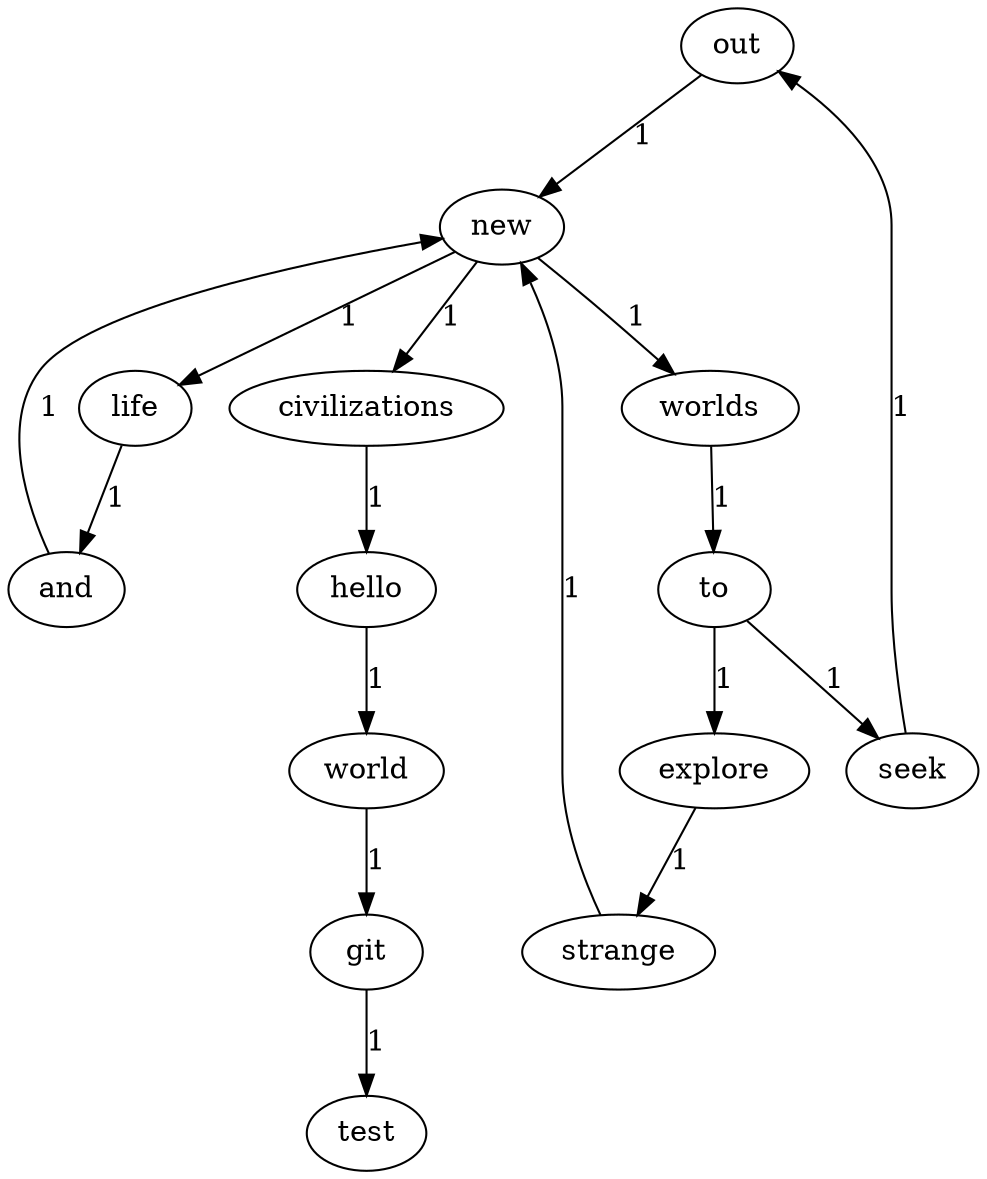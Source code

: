 digraph G {
  out -> new [label="1"];
  world -> git [label="1"];
  and -> new [label="1"];
  strange -> new [label="1"];
  git -> test [label="1"];
  worlds -> to [label="1"];
  explore -> strange [label="1"];
  life -> and [label="1"];
  civilizations -> hello [label="1"];
  hello -> world [label="1"];
  to -> explore [label="1"];
  to -> seek [label="1"];
  seek -> out [label="1"];
  new -> life [label="1"];
  new -> civilizations [label="1"];
  new -> worlds [label="1"];
}